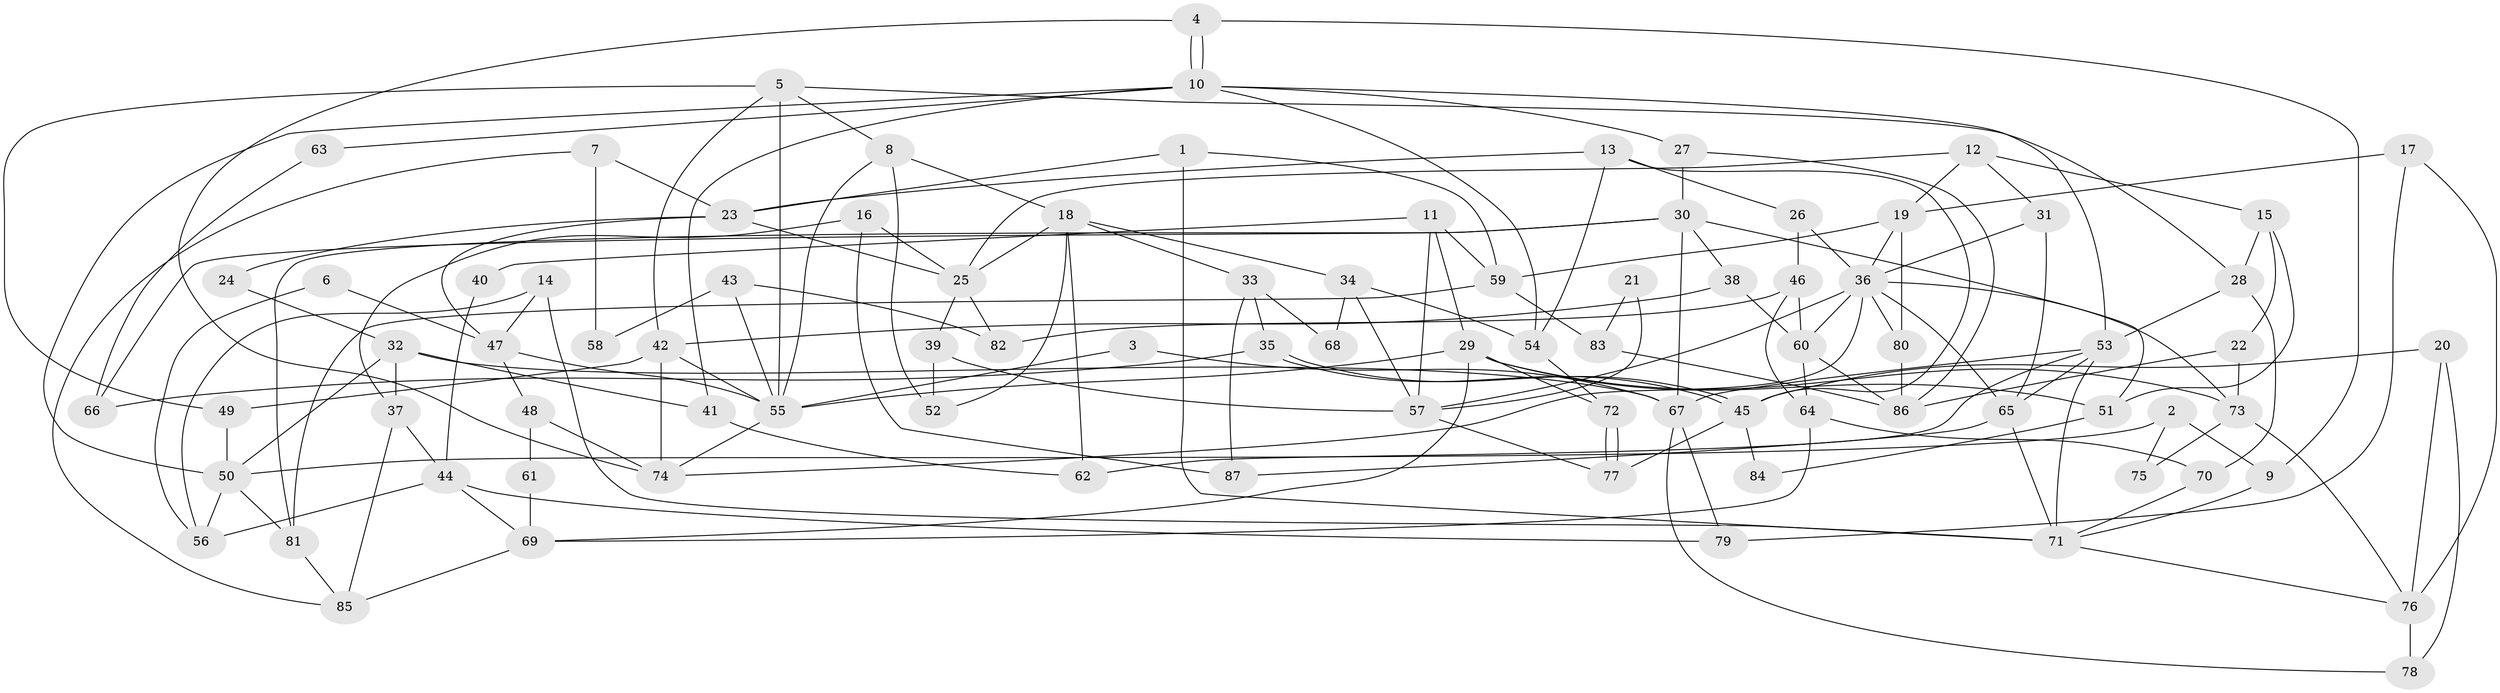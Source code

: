 // coarse degree distribution, {3: 0.22857142857142856, 5: 0.11428571428571428, 6: 0.14285714285714285, 8: 0.08571428571428572, 7: 0.14285714285714285, 9: 0.05714285714285714, 4: 0.14285714285714285, 10: 0.02857142857142857, 11: 0.02857142857142857, 2: 0.02857142857142857}
// Generated by graph-tools (version 1.1) at 2025/37/03/04/25 23:37:10]
// undirected, 87 vertices, 174 edges
graph export_dot {
  node [color=gray90,style=filled];
  1;
  2;
  3;
  4;
  5;
  6;
  7;
  8;
  9;
  10;
  11;
  12;
  13;
  14;
  15;
  16;
  17;
  18;
  19;
  20;
  21;
  22;
  23;
  24;
  25;
  26;
  27;
  28;
  29;
  30;
  31;
  32;
  33;
  34;
  35;
  36;
  37;
  38;
  39;
  40;
  41;
  42;
  43;
  44;
  45;
  46;
  47;
  48;
  49;
  50;
  51;
  52;
  53;
  54;
  55;
  56;
  57;
  58;
  59;
  60;
  61;
  62;
  63;
  64;
  65;
  66;
  67;
  68;
  69;
  70;
  71;
  72;
  73;
  74;
  75;
  76;
  77;
  78;
  79;
  80;
  81;
  82;
  83;
  84;
  85;
  86;
  87;
  1 -- 71;
  1 -- 23;
  1 -- 59;
  2 -- 50;
  2 -- 9;
  2 -- 75;
  3 -- 67;
  3 -- 55;
  4 -- 74;
  4 -- 10;
  4 -- 10;
  4 -- 9;
  5 -- 55;
  5 -- 28;
  5 -- 8;
  5 -- 42;
  5 -- 49;
  6 -- 56;
  6 -- 47;
  7 -- 23;
  7 -- 85;
  7 -- 58;
  8 -- 52;
  8 -- 18;
  8 -- 55;
  9 -- 71;
  10 -- 54;
  10 -- 27;
  10 -- 41;
  10 -- 50;
  10 -- 53;
  10 -- 63;
  11 -- 59;
  11 -- 57;
  11 -- 29;
  11 -- 40;
  12 -- 31;
  12 -- 15;
  12 -- 19;
  12 -- 25;
  13 -- 23;
  13 -- 45;
  13 -- 26;
  13 -- 54;
  14 -- 71;
  14 -- 56;
  14 -- 47;
  15 -- 28;
  15 -- 51;
  15 -- 22;
  16 -- 37;
  16 -- 25;
  16 -- 87;
  17 -- 76;
  17 -- 79;
  17 -- 19;
  18 -- 62;
  18 -- 25;
  18 -- 33;
  18 -- 34;
  18 -- 52;
  19 -- 36;
  19 -- 59;
  19 -- 80;
  20 -- 45;
  20 -- 78;
  20 -- 76;
  21 -- 83;
  21 -- 57;
  22 -- 86;
  22 -- 73;
  23 -- 25;
  23 -- 47;
  23 -- 24;
  24 -- 32;
  25 -- 39;
  25 -- 82;
  26 -- 36;
  26 -- 46;
  27 -- 30;
  27 -- 86;
  28 -- 53;
  28 -- 70;
  29 -- 73;
  29 -- 51;
  29 -- 55;
  29 -- 69;
  29 -- 72;
  30 -- 81;
  30 -- 38;
  30 -- 51;
  30 -- 66;
  30 -- 67;
  31 -- 36;
  31 -- 65;
  32 -- 67;
  32 -- 50;
  32 -- 37;
  32 -- 41;
  33 -- 87;
  33 -- 35;
  33 -- 68;
  34 -- 54;
  34 -- 57;
  34 -- 68;
  35 -- 45;
  35 -- 45;
  35 -- 66;
  36 -- 74;
  36 -- 57;
  36 -- 60;
  36 -- 65;
  36 -- 73;
  36 -- 80;
  37 -- 85;
  37 -- 44;
  38 -- 42;
  38 -- 60;
  39 -- 57;
  39 -- 52;
  40 -- 44;
  41 -- 62;
  42 -- 55;
  42 -- 49;
  42 -- 74;
  43 -- 82;
  43 -- 55;
  43 -- 58;
  44 -- 69;
  44 -- 56;
  44 -- 79;
  45 -- 77;
  45 -- 84;
  46 -- 60;
  46 -- 64;
  46 -- 82;
  47 -- 55;
  47 -- 48;
  48 -- 74;
  48 -- 61;
  49 -- 50;
  50 -- 56;
  50 -- 81;
  51 -- 84;
  53 -- 65;
  53 -- 62;
  53 -- 67;
  53 -- 71;
  54 -- 72;
  55 -- 74;
  57 -- 77;
  59 -- 81;
  59 -- 83;
  60 -- 86;
  60 -- 64;
  61 -- 69;
  63 -- 66;
  64 -- 69;
  64 -- 70;
  65 -- 71;
  65 -- 87;
  67 -- 78;
  67 -- 79;
  69 -- 85;
  70 -- 71;
  71 -- 76;
  72 -- 77;
  72 -- 77;
  73 -- 75;
  73 -- 76;
  76 -- 78;
  80 -- 86;
  81 -- 85;
  83 -- 86;
}
